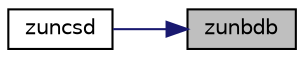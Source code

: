 digraph "zunbdb"
{
 // LATEX_PDF_SIZE
  edge [fontname="Helvetica",fontsize="10",labelfontname="Helvetica",labelfontsize="10"];
  node [fontname="Helvetica",fontsize="10",shape=record];
  rankdir="RL";
  Node1 [label="zunbdb",height=0.2,width=0.4,color="black", fillcolor="grey75", style="filled", fontcolor="black",tooltip="ZUNBDB"];
  Node1 -> Node2 [dir="back",color="midnightblue",fontsize="10",style="solid",fontname="Helvetica"];
  Node2 [label="zuncsd",height=0.2,width=0.4,color="black", fillcolor="white", style="filled",URL="$zuncsd_8f.html#a774109f03e11c18f564494b2fe96ac41",tooltip="ZUNCSD"];
}

